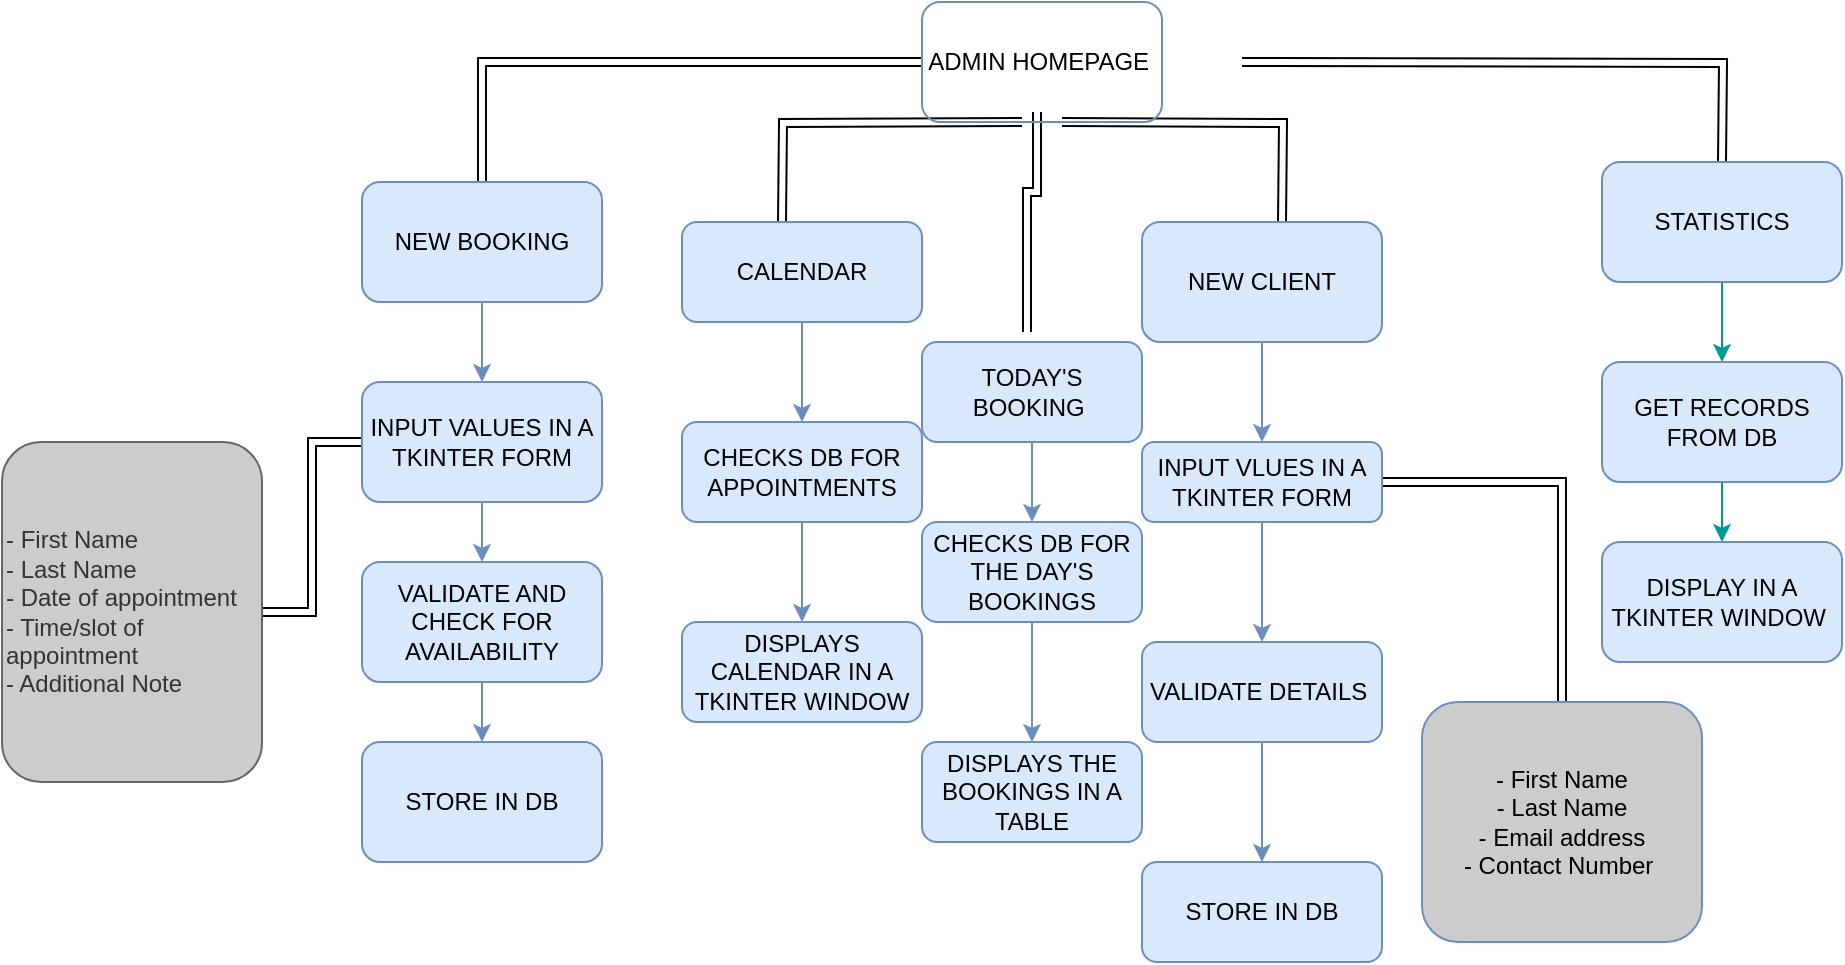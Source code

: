 <mxfile version="26.0.11">
  <diagram name="Page-1" id="9An-Dm4P1PhMl5eLzi5M">
    <mxGraphModel dx="2430" dy="706" grid="1" gridSize="10" guides="1" tooltips="1" connect="1" arrows="1" fold="1" page="1" pageScale="1" pageWidth="827" pageHeight="1169" math="0" shadow="0">
      <root>
        <mxCell id="0" />
        <mxCell id="1" parent="0" />
        <mxCell id="qL52Xe9mibryE4UQHseE-4" value="" style="edgeStyle=orthogonalEdgeStyle;rounded=0;orthogonalLoop=1;jettySize=auto;html=1;shape=link;" parent="1" source="qL52Xe9mibryE4UQHseE-1" target="qL52Xe9mibryE4UQHseE-3" edge="1">
          <mxGeometry relative="1" as="geometry" />
        </mxCell>
        <mxCell id="qL52Xe9mibryE4UQHseE-6" value="" style="edgeStyle=orthogonalEdgeStyle;rounded=0;orthogonalLoop=1;jettySize=auto;html=1;shape=link;" parent="1" edge="1">
          <mxGeometry relative="1" as="geometry">
            <mxPoint x="440" y="100" as="sourcePoint" />
            <mxPoint x="320" y="150" as="targetPoint" />
          </mxGeometry>
        </mxCell>
        <mxCell id="qL52Xe9mibryE4UQHseE-10" value="" style="edgeStyle=orthogonalEdgeStyle;rounded=0;orthogonalLoop=1;jettySize=auto;html=1;shape=link;" parent="1" edge="1">
          <mxGeometry relative="1" as="geometry">
            <mxPoint x="460" y="100" as="sourcePoint" />
            <mxPoint x="570" y="150" as="targetPoint" />
          </mxGeometry>
        </mxCell>
        <mxCell id="qL52Xe9mibryE4UQHseE-12" value="" style="edgeStyle=orthogonalEdgeStyle;rounded=0;orthogonalLoop=1;jettySize=auto;html=1;shape=link;" parent="1" edge="1">
          <mxGeometry relative="1" as="geometry">
            <mxPoint x="550" y="70.0" as="sourcePoint" />
            <mxPoint x="790" y="120" as="targetPoint" />
          </mxGeometry>
        </mxCell>
        <mxCell id="qL52Xe9mibryE4UQHseE-14" value="" style="edgeStyle=orthogonalEdgeStyle;rounded=0;orthogonalLoop=1;jettySize=auto;html=1;shape=link;" parent="1" edge="1">
          <mxGeometry relative="1" as="geometry">
            <mxPoint x="447.5" y="95" as="sourcePoint" />
            <mxPoint x="442.5" y="205" as="targetPoint" />
            <Array as="points">
              <mxPoint x="447.5" y="135" />
              <mxPoint x="442.5" y="135" />
            </Array>
          </mxGeometry>
        </mxCell>
        <mxCell id="qL52Xe9mibryE4UQHseE-1" value="ADMIN HOMEPAGE&amp;nbsp;" style="rounded=1;whiteSpace=wrap;html=1;fillColor=none;strokeColor=#6c8ebf;gradientColor=default;" parent="1" vertex="1">
          <mxGeometry x="390" y="40" width="120" height="60" as="geometry" />
        </mxCell>
        <mxCell id="qL52Xe9mibryE4UQHseE-16" value="" style="edgeStyle=orthogonalEdgeStyle;rounded=0;orthogonalLoop=1;jettySize=auto;html=1;fillColor=#dae8fc;strokeColor=#6c8ebf;" parent="1" source="qL52Xe9mibryE4UQHseE-3" target="qL52Xe9mibryE4UQHseE-15" edge="1">
          <mxGeometry relative="1" as="geometry" />
        </mxCell>
        <mxCell id="qL52Xe9mibryE4UQHseE-3" value="NEW BOOKING" style="whiteSpace=wrap;html=1;rounded=1;fillColor=#dae8fc;strokeColor=#6c8ebf;" parent="1" vertex="1">
          <mxGeometry x="110" y="130" width="120" height="60" as="geometry" />
        </mxCell>
        <mxCell id="qL52Xe9mibryE4UQHseE-24" value="" style="edgeStyle=orthogonalEdgeStyle;rounded=0;orthogonalLoop=1;jettySize=auto;html=1;fillColor=#dae8fc;strokeColor=#6c8ebf;" parent="1" source="qL52Xe9mibryE4UQHseE-5" target="qL52Xe9mibryE4UQHseE-23" edge="1">
          <mxGeometry relative="1" as="geometry" />
        </mxCell>
        <mxCell id="qL52Xe9mibryE4UQHseE-5" value="CALENDAR" style="whiteSpace=wrap;html=1;rounded=1;fillColor=#dae8fc;strokeColor=#6c8ebf;" parent="1" vertex="1">
          <mxGeometry x="270" y="150" width="120" height="50" as="geometry" />
        </mxCell>
        <mxCell id="qL52Xe9mibryE4UQHseE-32" value="" style="edgeStyle=orthogonalEdgeStyle;rounded=0;orthogonalLoop=1;jettySize=auto;html=1;fillColor=#dae8fc;strokeColor=#6c8ebf;" parent="1" source="qL52Xe9mibryE4UQHseE-9" target="qL52Xe9mibryE4UQHseE-31" edge="1">
          <mxGeometry relative="1" as="geometry" />
        </mxCell>
        <mxCell id="qL52Xe9mibryE4UQHseE-9" value="NEW CLIENT" style="whiteSpace=wrap;html=1;rounded=1;fillColor=#dae8fc;strokeColor=#6c8ebf;" parent="1" vertex="1">
          <mxGeometry x="500" y="150" width="120" height="60" as="geometry" />
        </mxCell>
        <mxCell id="pyBMWA6m10mVQqwg_1T7-2" value="" style="edgeStyle=orthogonalEdgeStyle;rounded=0;orthogonalLoop=1;jettySize=auto;html=1;strokeColor=light-dark(#009999,#FFFFFF);" edge="1" parent="1" source="qL52Xe9mibryE4UQHseE-11" target="pyBMWA6m10mVQqwg_1T7-1">
          <mxGeometry relative="1" as="geometry" />
        </mxCell>
        <mxCell id="qL52Xe9mibryE4UQHseE-11" value="STATISTICS" style="whiteSpace=wrap;html=1;rounded=1;fillColor=#dae8fc;strokeColor=#6c8ebf;" parent="1" vertex="1">
          <mxGeometry x="730" y="120" width="120" height="60" as="geometry" />
        </mxCell>
        <mxCell id="qL52Xe9mibryE4UQHseE-28" value="" style="edgeStyle=orthogonalEdgeStyle;rounded=0;orthogonalLoop=1;jettySize=auto;html=1;fillColor=#dae8fc;strokeColor=#6c8ebf;" parent="1" source="qL52Xe9mibryE4UQHseE-13" target="qL52Xe9mibryE4UQHseE-27" edge="1">
          <mxGeometry relative="1" as="geometry" />
        </mxCell>
        <mxCell id="qL52Xe9mibryE4UQHseE-13" value="TODAY&#39;S BOOKING&amp;nbsp;" style="whiteSpace=wrap;html=1;rounded=1;fillColor=#dae8fc;strokeColor=#6c8ebf;" parent="1" vertex="1">
          <mxGeometry x="390" y="210" width="110" height="50" as="geometry" />
        </mxCell>
        <mxCell id="qL52Xe9mibryE4UQHseE-18" value="" style="edgeStyle=orthogonalEdgeStyle;rounded=0;orthogonalLoop=1;jettySize=auto;html=1;fillColor=#dae8fc;strokeColor=#6c8ebf;" parent="1" source="qL52Xe9mibryE4UQHseE-15" target="qL52Xe9mibryE4UQHseE-17" edge="1">
          <mxGeometry relative="1" as="geometry" />
        </mxCell>
        <mxCell id="qL52Xe9mibryE4UQHseE-22" value="" style="edgeStyle=orthogonalEdgeStyle;rounded=0;orthogonalLoop=1;jettySize=auto;html=1;shape=link;" parent="1" source="qL52Xe9mibryE4UQHseE-15" target="qL52Xe9mibryE4UQHseE-21" edge="1">
          <mxGeometry relative="1" as="geometry" />
        </mxCell>
        <mxCell id="qL52Xe9mibryE4UQHseE-15" value="INPUT VALUES IN A TKINTER FORM" style="whiteSpace=wrap;html=1;rounded=1;fillColor=#dae8fc;strokeColor=#6c8ebf;" parent="1" vertex="1">
          <mxGeometry x="110" y="230" width="120" height="60" as="geometry" />
        </mxCell>
        <mxCell id="qL52Xe9mibryE4UQHseE-20" value="" style="edgeStyle=orthogonalEdgeStyle;rounded=0;orthogonalLoop=1;jettySize=auto;html=1;fillColor=#dae8fc;strokeColor=#6c8ebf;" parent="1" source="qL52Xe9mibryE4UQHseE-17" target="qL52Xe9mibryE4UQHseE-19" edge="1">
          <mxGeometry relative="1" as="geometry" />
        </mxCell>
        <mxCell id="qL52Xe9mibryE4UQHseE-17" value="VALIDATE AND CHECK FOR AVAILABILITY" style="whiteSpace=wrap;html=1;rounded=1;fillColor=#dae8fc;strokeColor=#6c8ebf;" parent="1" vertex="1">
          <mxGeometry x="110" y="320" width="120" height="60" as="geometry" />
        </mxCell>
        <mxCell id="qL52Xe9mibryE4UQHseE-19" value="STORE IN DB" style="whiteSpace=wrap;html=1;rounded=1;fillColor=#dae8fc;strokeColor=#6c8ebf;" parent="1" vertex="1">
          <mxGeometry x="110" y="410" width="120" height="60" as="geometry" />
        </mxCell>
        <mxCell id="qL52Xe9mibryE4UQHseE-21" value="- First Name&amp;nbsp;&lt;div&gt;- Last Name&lt;/div&gt;&lt;div&gt;- Date of appointment&lt;/div&gt;&lt;div&gt;- Time/slot of appointment&lt;/div&gt;&lt;div style=&quot;&quot;&gt;- Additional Note&lt;/div&gt;" style="whiteSpace=wrap;html=1;rounded=1;fillColor=#CCCCCC;strokeColor=#666666;fontColor=#333333;align=left;" parent="1" vertex="1">
          <mxGeometry x="-70" y="260" width="130" height="170" as="geometry" />
        </mxCell>
        <mxCell id="qL52Xe9mibryE4UQHseE-26" value="" style="edgeStyle=orthogonalEdgeStyle;rounded=0;orthogonalLoop=1;jettySize=auto;html=1;fillColor=#dae8fc;strokeColor=#6c8ebf;" parent="1" source="qL52Xe9mibryE4UQHseE-23" target="qL52Xe9mibryE4UQHseE-25" edge="1">
          <mxGeometry relative="1" as="geometry" />
        </mxCell>
        <mxCell id="qL52Xe9mibryE4UQHseE-23" value="CHECKS DB FOR APPOINTMENTS" style="whiteSpace=wrap;html=1;rounded=1;fillColor=#dae8fc;strokeColor=#6c8ebf;" parent="1" vertex="1">
          <mxGeometry x="270" y="250" width="120" height="50" as="geometry" />
        </mxCell>
        <mxCell id="qL52Xe9mibryE4UQHseE-25" value="DISPLAYS CALENDAR IN A TKINTER WINDOW" style="whiteSpace=wrap;html=1;rounded=1;fillColor=#dae8fc;strokeColor=#6c8ebf;" parent="1" vertex="1">
          <mxGeometry x="270" y="350" width="120" height="50" as="geometry" />
        </mxCell>
        <mxCell id="qL52Xe9mibryE4UQHseE-30" value="" style="edgeStyle=orthogonalEdgeStyle;rounded=0;orthogonalLoop=1;jettySize=auto;html=1;fillColor=#dae8fc;strokeColor=#6c8ebf;" parent="1" source="qL52Xe9mibryE4UQHseE-27" target="qL52Xe9mibryE4UQHseE-29" edge="1">
          <mxGeometry relative="1" as="geometry" />
        </mxCell>
        <mxCell id="qL52Xe9mibryE4UQHseE-27" value="CHECKS DB FOR THE DAY&#39;S BOOKINGS" style="whiteSpace=wrap;html=1;rounded=1;fillColor=#dae8fc;strokeColor=#6c8ebf;" parent="1" vertex="1">
          <mxGeometry x="390" y="300" width="110" height="50" as="geometry" />
        </mxCell>
        <mxCell id="qL52Xe9mibryE4UQHseE-29" value="DISPLAYS THE BOOKINGS IN A TABLE" style="whiteSpace=wrap;html=1;rounded=1;fillColor=#dae8fc;strokeColor=#6c8ebf;" parent="1" vertex="1">
          <mxGeometry x="390" y="410" width="110" height="50" as="geometry" />
        </mxCell>
        <mxCell id="qL52Xe9mibryE4UQHseE-34" value="" style="edgeStyle=orthogonalEdgeStyle;rounded=0;orthogonalLoop=1;jettySize=auto;html=1;fillColor=#dae8fc;strokeColor=#6c8ebf;" parent="1" source="qL52Xe9mibryE4UQHseE-31" target="qL52Xe9mibryE4UQHseE-33" edge="1">
          <mxGeometry relative="1" as="geometry" />
        </mxCell>
        <mxCell id="pyBMWA6m10mVQqwg_1T7-7" value="" style="edgeStyle=orthogonalEdgeStyle;rounded=0;orthogonalLoop=1;jettySize=auto;html=1;shape=link;" edge="1" parent="1" source="qL52Xe9mibryE4UQHseE-31" target="pyBMWA6m10mVQqwg_1T7-6">
          <mxGeometry relative="1" as="geometry" />
        </mxCell>
        <mxCell id="qL52Xe9mibryE4UQHseE-31" value="INPUT VLUES IN A TKINTER FORM" style="whiteSpace=wrap;html=1;rounded=1;fillColor=#dae8fc;strokeColor=#6c8ebf;" parent="1" vertex="1">
          <mxGeometry x="500" y="260" width="120" height="40" as="geometry" />
        </mxCell>
        <mxCell id="qL52Xe9mibryE4UQHseE-36" value="" style="edgeStyle=orthogonalEdgeStyle;rounded=0;orthogonalLoop=1;jettySize=auto;html=1;fillColor=#dae8fc;strokeColor=#6c8ebf;" parent="1" source="qL52Xe9mibryE4UQHseE-33" target="qL52Xe9mibryE4UQHseE-35" edge="1">
          <mxGeometry relative="1" as="geometry" />
        </mxCell>
        <mxCell id="qL52Xe9mibryE4UQHseE-33" value="VALIDATE DETAILS&amp;nbsp;" style="whiteSpace=wrap;html=1;rounded=1;fillColor=#dae8fc;strokeColor=#6c8ebf;" parent="1" vertex="1">
          <mxGeometry x="500" y="360" width="120" height="50" as="geometry" />
        </mxCell>
        <mxCell id="qL52Xe9mibryE4UQHseE-35" value="STORE IN DB" style="whiteSpace=wrap;html=1;rounded=1;fillColor=#dae8fc;strokeColor=#6c8ebf;" parent="1" vertex="1">
          <mxGeometry x="500" y="470" width="120" height="50" as="geometry" />
        </mxCell>
        <mxCell id="pyBMWA6m10mVQqwg_1T7-4" value="" style="edgeStyle=orthogonalEdgeStyle;rounded=0;orthogonalLoop=1;jettySize=auto;html=1;fillColor=#009999;strokeColor=light-dark(#009999,#FFFFFF);" edge="1" parent="1" source="pyBMWA6m10mVQqwg_1T7-1" target="pyBMWA6m10mVQqwg_1T7-3">
          <mxGeometry relative="1" as="geometry" />
        </mxCell>
        <mxCell id="pyBMWA6m10mVQqwg_1T7-1" value="GET RECORDS FROM DB" style="whiteSpace=wrap;html=1;rounded=1;fillColor=#dae8fc;strokeColor=#6c8ebf;" vertex="1" parent="1">
          <mxGeometry x="730" y="220" width="120" height="60" as="geometry" />
        </mxCell>
        <mxCell id="pyBMWA6m10mVQqwg_1T7-3" value="DISPLAY IN A TKINTER WINDOW&amp;nbsp;" style="whiteSpace=wrap;html=1;rounded=1;fillColor=#dae8fc;strokeColor=#6c8ebf;" vertex="1" parent="1">
          <mxGeometry x="730" y="310" width="120" height="60" as="geometry" />
        </mxCell>
        <mxCell id="pyBMWA6m10mVQqwg_1T7-6" value="- First Name&lt;div&gt;- Last Name&lt;/div&gt;&lt;div&gt;- Email address&lt;/div&gt;&lt;div&gt;- Contact Number&amp;nbsp;&lt;/div&gt;" style="whiteSpace=wrap;html=1;fillColor=#CCCCCC;strokeColor=#6c8ebf;rounded=1;" vertex="1" parent="1">
          <mxGeometry x="640" y="390" width="140" height="120" as="geometry" />
        </mxCell>
      </root>
    </mxGraphModel>
  </diagram>
</mxfile>
